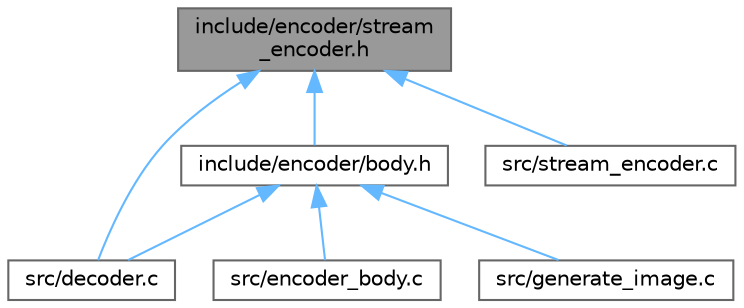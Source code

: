 digraph "include/encoder/stream_encoder.h"
{
 // LATEX_PDF_SIZE
  bgcolor="transparent";
  edge [fontname=Helvetica,fontsize=10,labelfontname=Helvetica,labelfontsize=10];
  node [fontname=Helvetica,fontsize=10,shape=box,height=0.2,width=0.4];
  Node1 [id="Node000001",label="include/encoder/stream\l_encoder.h",height=0.2,width=0.4,color="gray40", fillcolor="grey60", style="filled", fontcolor="black",tooltip=" "];
  Node1 -> Node2 [id="edge13_Node000001_Node000002",dir="back",color="steelblue1",style="solid",tooltip=" "];
  Node2 [id="Node000002",label="include/encoder/body.h",height=0.2,width=0.4,color="grey40", fillcolor="white", style="filled",URL="$d0/d77/body_8h.html",tooltip=" "];
  Node2 -> Node3 [id="edge14_Node000002_Node000003",dir="back",color="steelblue1",style="solid",tooltip=" "];
  Node3 [id="Node000003",label="src/decoder.c",height=0.2,width=0.4,color="grey40", fillcolor="white", style="filled",URL="$d6/d19/decoder_8c.html",tooltip=" "];
  Node2 -> Node4 [id="edge15_Node000002_Node000004",dir="back",color="steelblue1",style="solid",tooltip=" "];
  Node4 [id="Node000004",label="src/encoder_body.c",height=0.2,width=0.4,color="grey40", fillcolor="white", style="filled",URL="$d6/da2/encoder__body_8c.html",tooltip=" "];
  Node2 -> Node5 [id="edge16_Node000002_Node000005",dir="back",color="steelblue1",style="solid",tooltip=" "];
  Node5 [id="Node000005",label="src/generate_image.c",height=0.2,width=0.4,color="grey40", fillcolor="white", style="filled",URL="$d6/d92/generate__image_8c.html",tooltip=" "];
  Node1 -> Node3 [id="edge17_Node000001_Node000003",dir="back",color="steelblue1",style="solid",tooltip=" "];
  Node1 -> Node6 [id="edge18_Node000001_Node000006",dir="back",color="steelblue1",style="solid",tooltip=" "];
  Node6 [id="Node000006",label="src/stream_encoder.c",height=0.2,width=0.4,color="grey40", fillcolor="white", style="filled",URL="$de/d04/stream__encoder_8c.html",tooltip=" "];
}

